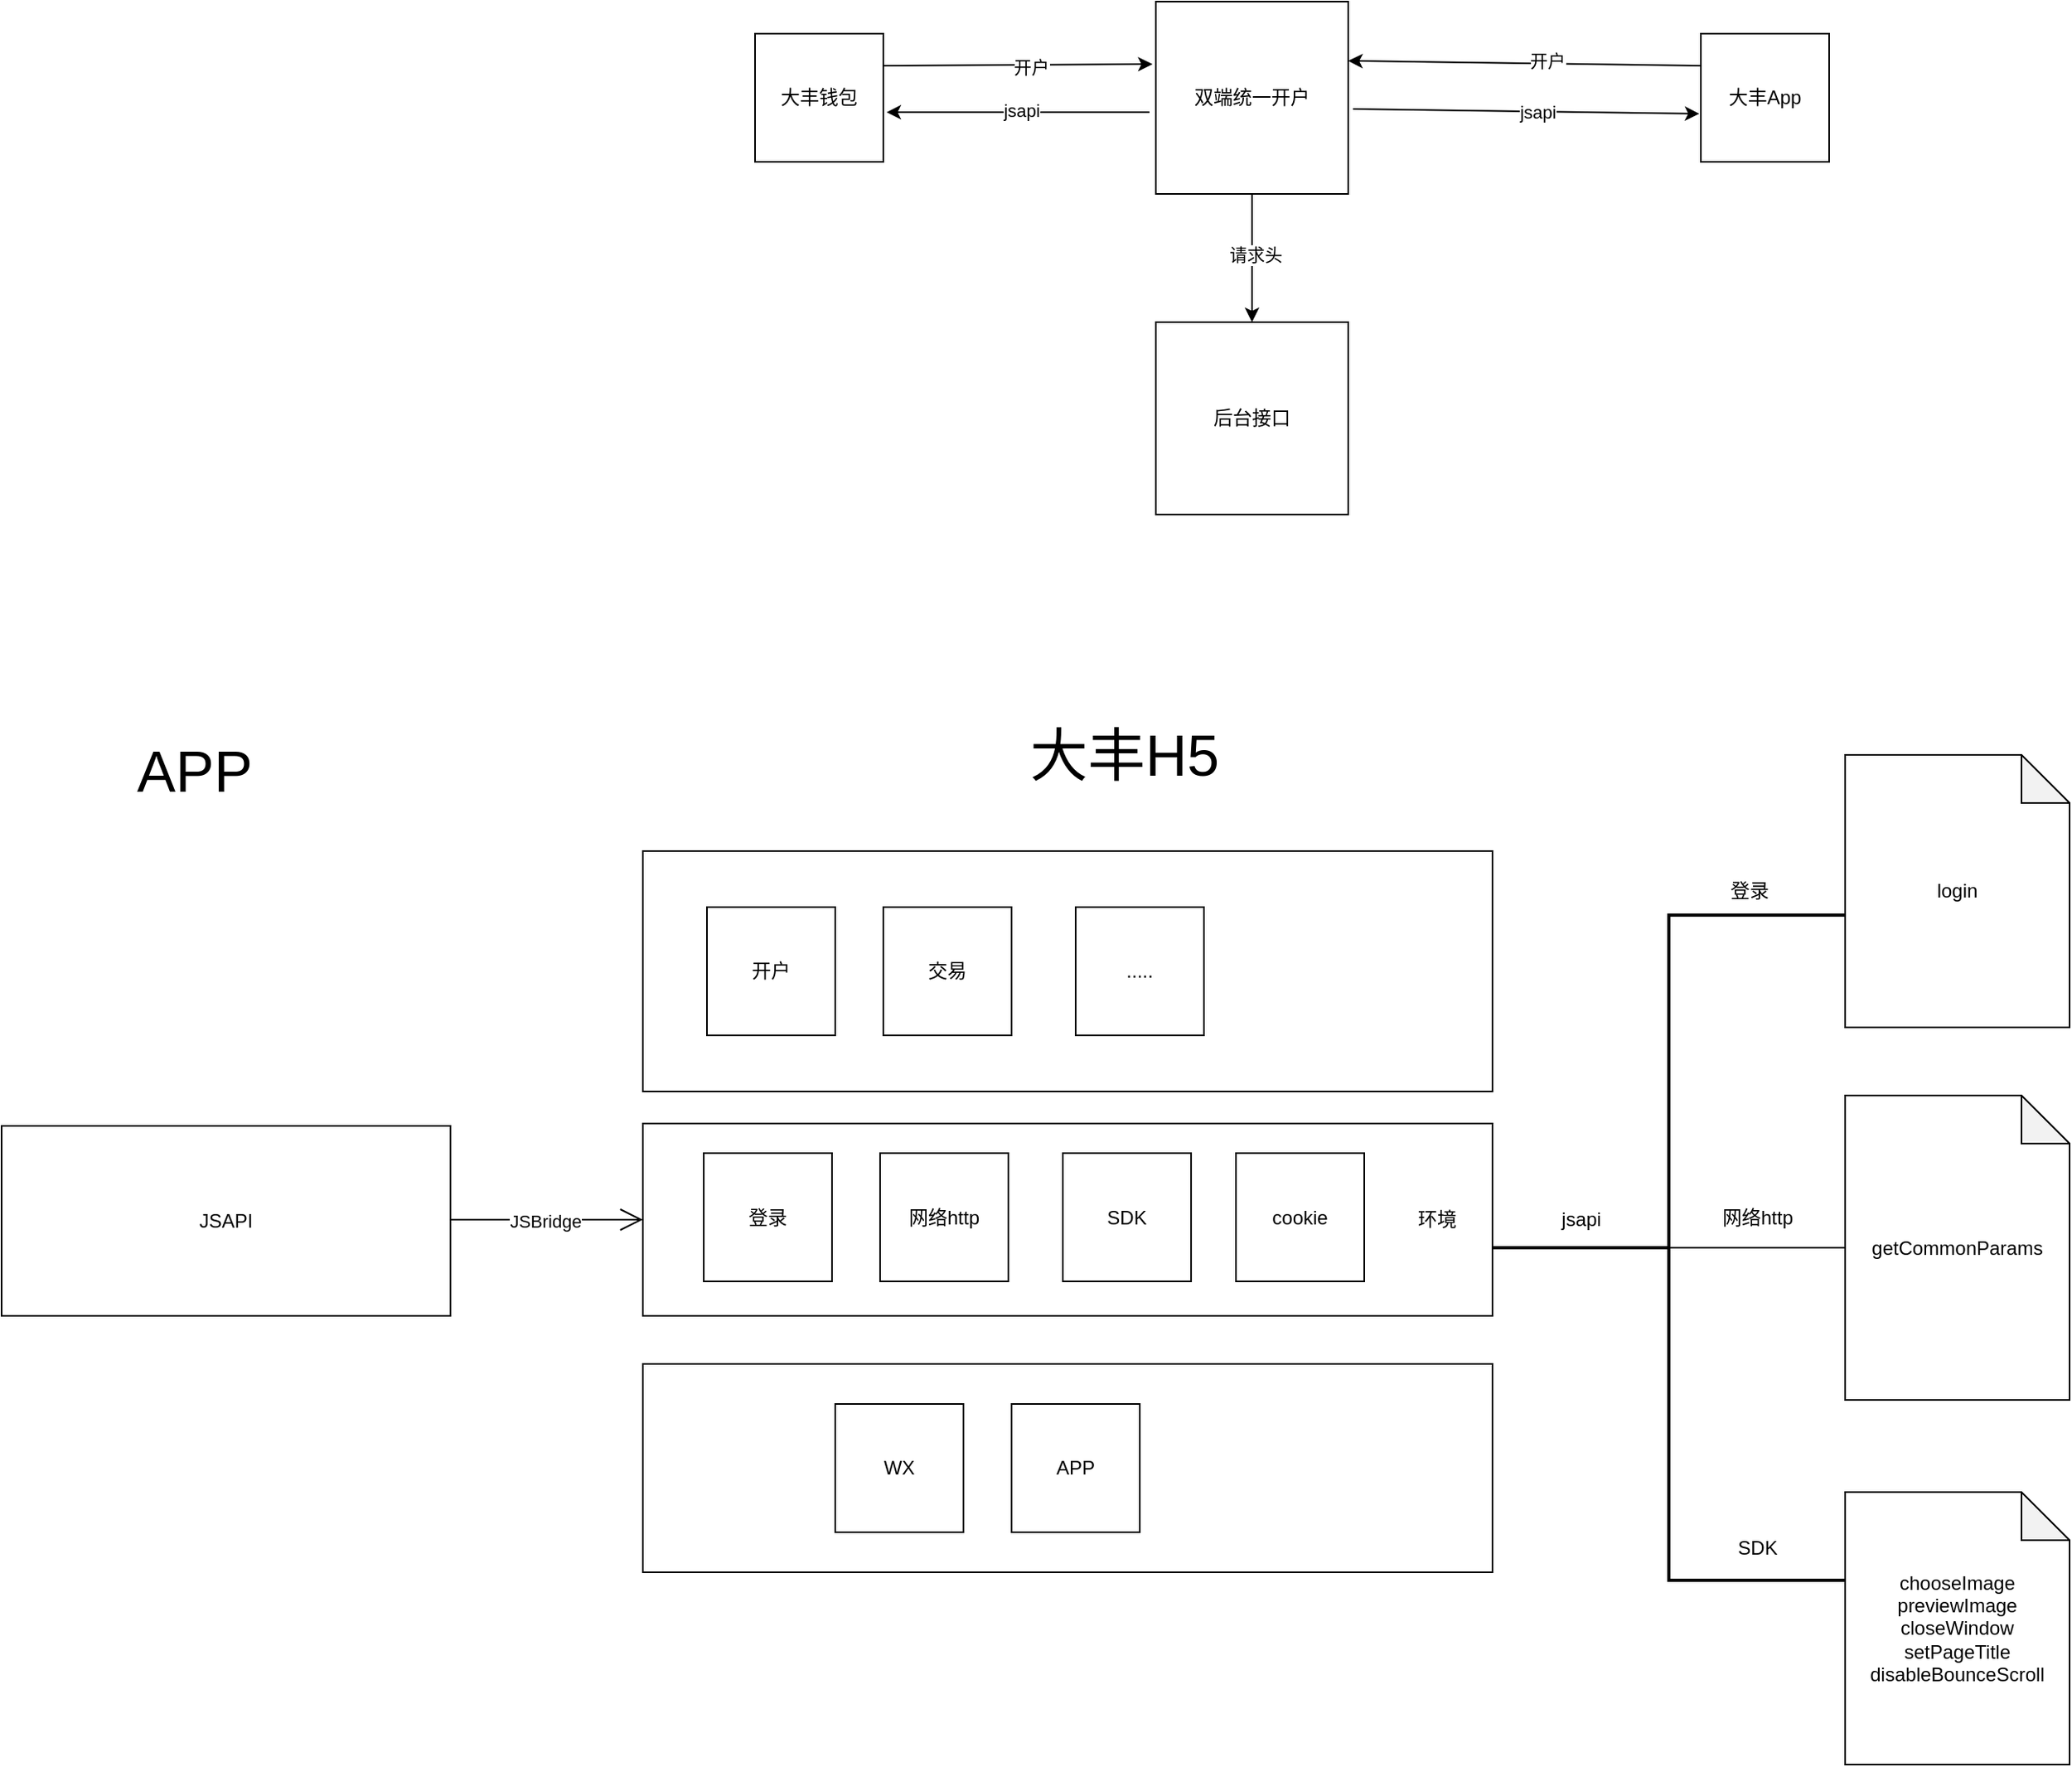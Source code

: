 <mxfile version="21.1.5" type="github" pages="3">
  <diagram name="第 1 页" id="AXh3GehicBw4GmVFm9w0">
    <mxGraphModel dx="3171" dy="1320" grid="1" gridSize="10" guides="1" tooltips="1" connect="1" arrows="1" fold="1" page="1" pageScale="1" pageWidth="827" pageHeight="1169" math="0" shadow="0">
      <root>
        <mxCell id="0" />
        <mxCell id="1" parent="0" />
        <mxCell id="1-wVPtT3jSuCfqSQY2wI-1" value="双端统一开户" style="whiteSpace=wrap;html=1;aspect=fixed;" parent="1" vertex="1">
          <mxGeometry x="310" y="50" width="120" height="120" as="geometry" />
        </mxCell>
        <mxCell id="1-wVPtT3jSuCfqSQY2wI-16" value="大丰钱包" style="whiteSpace=wrap;html=1;aspect=fixed;" parent="1" vertex="1">
          <mxGeometry x="60" y="70" width="80" height="80" as="geometry" />
        </mxCell>
        <mxCell id="1-wVPtT3jSuCfqSQY2wI-17" value="大丰App" style="whiteSpace=wrap;html=1;aspect=fixed;" parent="1" vertex="1">
          <mxGeometry x="650" y="70" width="80" height="80" as="geometry" />
        </mxCell>
        <mxCell id="1-wVPtT3jSuCfqSQY2wI-18" value="" style="endArrow=classic;html=1;rounded=0;entryX=-0.017;entryY=0.325;entryDx=0;entryDy=0;exitX=1;exitY=0.25;exitDx=0;exitDy=0;entryPerimeter=0;" parent="1" source="1-wVPtT3jSuCfqSQY2wI-16" target="1-wVPtT3jSuCfqSQY2wI-1" edge="1">
          <mxGeometry width="50" height="50" relative="1" as="geometry">
            <mxPoint x="160" y="110" as="sourcePoint" />
            <mxPoint x="210" y="60" as="targetPoint" />
          </mxGeometry>
        </mxCell>
        <mxCell id="1-wVPtT3jSuCfqSQY2wI-24" value="开户" style="edgeLabel;html=1;align=center;verticalAlign=middle;resizable=0;points=[];" parent="1-wVPtT3jSuCfqSQY2wI-18" vertex="1" connectable="0">
          <mxGeometry x="0.096" y="-1" relative="1" as="geometry">
            <mxPoint as="offset" />
          </mxGeometry>
        </mxCell>
        <mxCell id="1-wVPtT3jSuCfqSQY2wI-19" value="" style="endArrow=classic;html=1;rounded=0;entryX=1;entryY=0.308;entryDx=0;entryDy=0;entryPerimeter=0;exitX=0;exitY=0.25;exitDx=0;exitDy=0;" parent="1" source="1-wVPtT3jSuCfqSQY2wI-17" target="1-wVPtT3jSuCfqSQY2wI-1" edge="1">
          <mxGeometry width="50" height="50" relative="1" as="geometry">
            <mxPoint x="640" y="87" as="sourcePoint" />
            <mxPoint x="590" y="80" as="targetPoint" />
            <Array as="points" />
          </mxGeometry>
        </mxCell>
        <mxCell id="1-wVPtT3jSuCfqSQY2wI-25" value="开户" style="edgeLabel;html=1;align=center;verticalAlign=middle;resizable=0;points=[];" parent="1-wVPtT3jSuCfqSQY2wI-19" vertex="1" connectable="0">
          <mxGeometry x="-0.127" y="-2" relative="1" as="geometry">
            <mxPoint as="offset" />
          </mxGeometry>
        </mxCell>
        <mxCell id="1-wVPtT3jSuCfqSQY2wI-22" value="" style="endArrow=classic;html=1;rounded=0;entryX=1.025;entryY=0.613;entryDx=0;entryDy=0;entryPerimeter=0;exitX=-0.033;exitY=0.575;exitDx=0;exitDy=0;exitPerimeter=0;" parent="1" source="1-wVPtT3jSuCfqSQY2wI-1" target="1-wVPtT3jSuCfqSQY2wI-16" edge="1">
          <mxGeometry width="50" height="50" relative="1" as="geometry">
            <mxPoint x="200" y="170" as="sourcePoint" />
            <mxPoint x="250" y="120" as="targetPoint" />
          </mxGeometry>
        </mxCell>
        <mxCell id="1-wVPtT3jSuCfqSQY2wI-27" value="jsapi" style="edgeLabel;html=1;align=center;verticalAlign=middle;resizable=0;points=[];" parent="1-wVPtT3jSuCfqSQY2wI-22" vertex="1" connectable="0">
          <mxGeometry x="-0.024" y="-1" relative="1" as="geometry">
            <mxPoint as="offset" />
          </mxGeometry>
        </mxCell>
        <mxCell id="1-wVPtT3jSuCfqSQY2wI-23" value="" style="endArrow=classic;html=1;rounded=0;entryX=-0.012;entryY=0.625;entryDx=0;entryDy=0;exitX=1.025;exitY=0.558;exitDx=0;exitDy=0;exitPerimeter=0;entryPerimeter=0;" parent="1" source="1-wVPtT3jSuCfqSQY2wI-1" target="1-wVPtT3jSuCfqSQY2wI-17" edge="1">
          <mxGeometry width="50" height="50" relative="1" as="geometry">
            <mxPoint x="500" y="180" as="sourcePoint" />
            <mxPoint x="550" y="130" as="targetPoint" />
          </mxGeometry>
        </mxCell>
        <mxCell id="1-wVPtT3jSuCfqSQY2wI-26" value="jsapi" style="edgeLabel;html=1;align=center;verticalAlign=middle;resizable=0;points=[];" parent="1-wVPtT3jSuCfqSQY2wI-23" vertex="1" connectable="0">
          <mxGeometry x="0.065" relative="1" as="geometry">
            <mxPoint as="offset" />
          </mxGeometry>
        </mxCell>
        <mxCell id="1-wVPtT3jSuCfqSQY2wI-28" value="后台接口" style="whiteSpace=wrap;html=1;aspect=fixed;" parent="1" vertex="1">
          <mxGeometry x="310" y="250" width="120" height="120" as="geometry" />
        </mxCell>
        <mxCell id="1-wVPtT3jSuCfqSQY2wI-29" value="" style="endArrow=classic;html=1;rounded=0;entryX=0.5;entryY=0;entryDx=0;entryDy=0;exitX=0.5;exitY=1;exitDx=0;exitDy=0;" parent="1" source="1-wVPtT3jSuCfqSQY2wI-1" target="1-wVPtT3jSuCfqSQY2wI-28" edge="1">
          <mxGeometry width="50" height="50" relative="1" as="geometry">
            <mxPoint x="490" y="250" as="sourcePoint" />
            <mxPoint x="540" y="200" as="targetPoint" />
          </mxGeometry>
        </mxCell>
        <mxCell id="1-wVPtT3jSuCfqSQY2wI-30" value="请求头" style="edgeLabel;html=1;align=center;verticalAlign=middle;resizable=0;points=[];" parent="1-wVPtT3jSuCfqSQY2wI-29" vertex="1" connectable="0">
          <mxGeometry x="-0.05" y="2" relative="1" as="geometry">
            <mxPoint as="offset" />
          </mxGeometry>
        </mxCell>
        <mxCell id="1-wVPtT3jSuCfqSQY2wI-35" value="" style="rounded=0;whiteSpace=wrap;html=1;" parent="1" vertex="1">
          <mxGeometry x="-10" y="750" width="530" height="120" as="geometry" />
        </mxCell>
        <mxCell id="1-wVPtT3jSuCfqSQY2wI-36" value="" style="rounded=0;whiteSpace=wrap;html=1;" parent="1" vertex="1">
          <mxGeometry x="-10" y="580" width="530" height="150" as="geometry" />
        </mxCell>
        <mxCell id="1-wVPtT3jSuCfqSQY2wI-37" value="" style="rounded=0;whiteSpace=wrap;html=1;" parent="1" vertex="1">
          <mxGeometry x="-10" y="900" width="530" height="130" as="geometry" />
        </mxCell>
        <mxCell id="1-wVPtT3jSuCfqSQY2wI-38" value="WX" style="whiteSpace=wrap;html=1;aspect=fixed;" parent="1" vertex="1">
          <mxGeometry x="110" y="925" width="80" height="80" as="geometry" />
        </mxCell>
        <mxCell id="1-wVPtT3jSuCfqSQY2wI-39" value="APP" style="whiteSpace=wrap;html=1;aspect=fixed;" parent="1" vertex="1">
          <mxGeometry x="220" y="925" width="80" height="80" as="geometry" />
        </mxCell>
        <mxCell id="1-wVPtT3jSuCfqSQY2wI-40" value="登录" style="whiteSpace=wrap;html=1;aspect=fixed;" parent="1" vertex="1">
          <mxGeometry x="28" y="768.5" width="80" height="80" as="geometry" />
        </mxCell>
        <mxCell id="1-wVPtT3jSuCfqSQY2wI-41" value="网络http" style="whiteSpace=wrap;html=1;aspect=fixed;" parent="1" vertex="1">
          <mxGeometry x="138" y="768.5" width="80" height="80" as="geometry" />
        </mxCell>
        <mxCell id="1-wVPtT3jSuCfqSQY2wI-42" value="SDK" style="whiteSpace=wrap;html=1;aspect=fixed;" parent="1" vertex="1">
          <mxGeometry x="252" y="768.5" width="80" height="80" as="geometry" />
        </mxCell>
        <mxCell id="1-wVPtT3jSuCfqSQY2wI-43" value="开户" style="whiteSpace=wrap;html=1;aspect=fixed;" parent="1" vertex="1">
          <mxGeometry x="30" y="615" width="80" height="80" as="geometry" />
        </mxCell>
        <mxCell id="1-wVPtT3jSuCfqSQY2wI-44" value="交易" style="whiteSpace=wrap;html=1;aspect=fixed;" parent="1" vertex="1">
          <mxGeometry x="140" y="615" width="80" height="80" as="geometry" />
        </mxCell>
        <mxCell id="1-wVPtT3jSuCfqSQY2wI-45" value="环境" style="text;html=1;align=center;verticalAlign=middle;resizable=0;points=[];autosize=1;strokeColor=none;fillColor=none;rotation=0;" parent="1" vertex="1">
          <mxGeometry x="460" y="795" width="50" height="30" as="geometry" />
        </mxCell>
        <mxCell id="QVazyzPKcYnizNOQCLx8-1" value="....." style="whiteSpace=wrap;html=1;aspect=fixed;" vertex="1" parent="1">
          <mxGeometry x="260" y="615" width="80" height="80" as="geometry" />
        </mxCell>
        <mxCell id="cqXWIhA1JVNvZW8O6QzL-1" value="login" style="shape=note;whiteSpace=wrap;html=1;backgroundOutline=1;darkOpacity=0.05;" vertex="1" parent="1">
          <mxGeometry x="740" y="520" width="140" height="170" as="geometry" />
        </mxCell>
        <mxCell id="cqXWIhA1JVNvZW8O6QzL-2" value="" style="strokeWidth=2;html=1;shape=mxgraph.flowchart.annotation_2;align=left;labelPosition=right;pointerEvents=1;" vertex="1" parent="1">
          <mxGeometry x="520" y="620" width="220" height="415" as="geometry" />
        </mxCell>
        <mxCell id="cqXWIhA1JVNvZW8O6QzL-3" value="" style="line;strokeWidth=1;fillColor=none;align=left;verticalAlign=middle;spacingTop=-1;spacingLeft=3;spacingRight=3;rotatable=0;labelPosition=right;points=[];portConstraint=eastwest;strokeColor=inherit;" vertex="1" parent="1">
          <mxGeometry x="620" y="823.5" width="120" height="8" as="geometry" />
        </mxCell>
        <mxCell id="cqXWIhA1JVNvZW8O6QzL-4" value="getCommonParams" style="shape=note;whiteSpace=wrap;html=1;backgroundOutline=1;darkOpacity=0.05;" vertex="1" parent="1">
          <mxGeometry x="740" y="732.5" width="140" height="190" as="geometry" />
        </mxCell>
        <mxCell id="cqXWIhA1JVNvZW8O6QzL-5" value="chooseImage&lt;br&gt;previewImage&lt;br&gt;closeWindow&lt;br&gt;setPageTitle&lt;br&gt;disableBounceScroll" style="shape=note;whiteSpace=wrap;html=1;backgroundOutline=1;darkOpacity=0.05;" vertex="1" parent="1">
          <mxGeometry x="740" y="980" width="140" height="170" as="geometry" />
        </mxCell>
        <mxCell id="cqXWIhA1JVNvZW8O6QzL-6" value="jsapi" style="text;html=1;align=center;verticalAlign=middle;resizable=0;points=[];autosize=1;strokeColor=none;fillColor=none;" vertex="1" parent="1">
          <mxGeometry x="550" y="795" width="50" height="30" as="geometry" />
        </mxCell>
        <mxCell id="cqXWIhA1JVNvZW8O6QzL-7" value="登录" style="text;html=1;align=center;verticalAlign=middle;resizable=0;points=[];autosize=1;strokeColor=none;fillColor=none;" vertex="1" parent="1">
          <mxGeometry x="655" y="590" width="50" height="30" as="geometry" />
        </mxCell>
        <mxCell id="cqXWIhA1JVNvZW8O6QzL-8" value="网络http" style="text;html=1;align=center;verticalAlign=middle;resizable=0;points=[];autosize=1;strokeColor=none;fillColor=none;" vertex="1" parent="1">
          <mxGeometry x="650" y="793.5" width="70" height="30" as="geometry" />
        </mxCell>
        <mxCell id="cqXWIhA1JVNvZW8O6QzL-9" value="SDK" style="text;html=1;align=center;verticalAlign=middle;resizable=0;points=[];autosize=1;strokeColor=none;fillColor=none;" vertex="1" parent="1">
          <mxGeometry x="660" y="1000" width="50" height="30" as="geometry" />
        </mxCell>
        <mxCell id="cqXWIhA1JVNvZW8O6QzL-10" value="JSAPI" style="rounded=0;whiteSpace=wrap;html=1;" vertex="1" parent="1">
          <mxGeometry x="-410" y="751.5" width="280" height="118.5" as="geometry" />
        </mxCell>
        <mxCell id="cqXWIhA1JVNvZW8O6QzL-11" value="&lt;font style=&quot;font-size: 36px;&quot;&gt;大丰H5&lt;/font&gt;" style="text;html=1;align=center;verticalAlign=middle;resizable=0;points=[];autosize=1;strokeColor=none;fillColor=none;" vertex="1" parent="1">
          <mxGeometry x="220" y="490" width="140" height="60" as="geometry" />
        </mxCell>
        <mxCell id="cqXWIhA1JVNvZW8O6QzL-14" value="&lt;span style=&quot;font-size: 36px;&quot;&gt;APP&lt;/span&gt;" style="text;html=1;align=center;verticalAlign=middle;resizable=0;points=[];autosize=1;strokeColor=none;fillColor=none;" vertex="1" parent="1">
          <mxGeometry x="-340" y="500" width="100" height="60" as="geometry" />
        </mxCell>
        <mxCell id="cqXWIhA1JVNvZW8O6QzL-15" value="" style="endArrow=open;endFill=1;endSize=12;html=1;rounded=0;entryX=0;entryY=0.5;entryDx=0;entryDy=0;" edge="1" parent="1" target="1-wVPtT3jSuCfqSQY2wI-35">
          <mxGeometry width="160" relative="1" as="geometry">
            <mxPoint x="-130" y="810" as="sourcePoint" />
            <mxPoint x="30" y="810" as="targetPoint" />
          </mxGeometry>
        </mxCell>
        <mxCell id="cqXWIhA1JVNvZW8O6QzL-16" value="JSBridge" style="edgeLabel;html=1;align=center;verticalAlign=middle;resizable=0;points=[];" vertex="1" connectable="0" parent="cqXWIhA1JVNvZW8O6QzL-15">
          <mxGeometry x="-0.019" y="-1" relative="1" as="geometry">
            <mxPoint as="offset" />
          </mxGeometry>
        </mxCell>
        <mxCell id="Ahvi7Wz34x_z3iFeuOZg-1" value="cookie" style="whiteSpace=wrap;html=1;aspect=fixed;" vertex="1" parent="1">
          <mxGeometry x="360" y="768.5" width="80" height="80" as="geometry" />
        </mxCell>
      </root>
    </mxGraphModel>
  </diagram>
  <diagram id="Os8G5Y0naBU24yG99HUs" name="第 2 页">
    <mxGraphModel dx="2344" dy="2489" grid="1" gridSize="10" guides="1" tooltips="1" connect="1" arrows="1" fold="1" page="1" pageScale="1" pageWidth="827" pageHeight="1169" math="0" shadow="0">
      <root>
        <mxCell id="0" />
        <mxCell id="1" parent="0" />
        <mxCell id="JFcsV1Ie_CkORW1EW0Ks-28" value="" style="rounded=1;whiteSpace=wrap;html=1;" vertex="1" parent="1">
          <mxGeometry x="110" y="240" width="1550" height="400" as="geometry" />
        </mxCell>
        <mxCell id="JFcsV1Ie_CkORW1EW0Ks-23" value="h5-weixin" style="whiteSpace=wrap;html=1;aspect=fixed;" vertex="1" parent="1">
          <mxGeometry x="800" y="545" width="80" height="80" as="geometry" />
        </mxCell>
        <mxCell id="JFcsV1Ie_CkORW1EW0Ks-31" value="" style="rounded=1;whiteSpace=wrap;html=1;" vertex="1" parent="1">
          <mxGeometry x="580" y="-180" width="570" height="330" as="geometry" />
        </mxCell>
        <mxCell id="JFcsV1Ie_CkORW1EW0Ks-26" value="h5-df" style="whiteSpace=wrap;html=1;aspect=fixed;" vertex="1" parent="1">
          <mxGeometry x="910" y="545" width="80" height="80" as="geometry" />
        </mxCell>
        <mxCell id="JFcsV1Ie_CkORW1EW0Ks-29" value="业务层" style="text;html=1;align=center;verticalAlign=middle;resizable=0;points=[];autosize=1;strokeColor=none;fillColor=none;" vertex="1" parent="1">
          <mxGeometry x="120" y="310" width="60" height="30" as="geometry" />
        </mxCell>
        <mxCell id="JFcsV1Ie_CkORW1EW0Ks-32" value="h5-weixin" style="whiteSpace=wrap;html=1;aspect=fixed;" vertex="1" parent="1">
          <mxGeometry x="780" y="-160" width="80" height="80" as="geometry" />
        </mxCell>
        <mxCell id="JFcsV1Ie_CkORW1EW0Ks-35" value="h5-df" style="whiteSpace=wrap;html=1;aspect=fixed;" vertex="1" parent="1">
          <mxGeometry x="890" y="-160" width="80" height="80" as="geometry" />
        </mxCell>
        <mxCell id="JFcsV1Ie_CkORW1EW0Ks-36" value="数据层" style="text;html=1;align=center;verticalAlign=middle;resizable=0;points=[];autosize=1;strokeColor=none;fillColor=none;" vertex="1" parent="1">
          <mxGeometry x="591" y="-130" width="60" height="30" as="geometry" />
        </mxCell>
        <mxCell id="JFcsV1Ie_CkORW1EW0Ks-18" value="&lt;p style=&quot;margin:0px;margin-top:4px;text-align:center;&quot;&gt;&lt;i&gt;&amp;lt;&amp;lt;Interface&amp;gt;&amp;gt;&lt;/i&gt;&lt;br&gt;&lt;b&gt;Interface&lt;/b&gt;&lt;/p&gt;&lt;hr size=&quot;1&quot;&gt;&lt;p style=&quot;margin:0px;margin-left:4px;&quot;&gt;+&amp;nbsp;jsApiList: Array&lt;/p&gt;&lt;p style=&quot;margin:0px;margin-left:4px;&quot;&gt;+&amp;nbsp;sdk:&amp;nbsp;any&lt;/p&gt;&lt;hr size=&quot;1&quot;&gt;&lt;p style=&quot;margin:0px;margin-left:4px;&quot;&gt;+&amp;nbsp;initSdk()&lt;/p&gt;" style="verticalAlign=top;align=left;overflow=fill;fontSize=12;fontFamily=Helvetica;html=1;whiteSpace=wrap;" vertex="1" parent="1">
          <mxGeometry x="780" y="-20" width="190" height="140" as="geometry" />
        </mxCell>
        <mxCell id="JFcsV1Ie_CkORW1EW0Ks-41" value="宿主类" style="swimlane;fontStyle=1;align=center;verticalAlign=top;childLayout=stackLayout;horizontal=1;startSize=26;horizontalStack=0;resizeParent=1;resizeParentMax=0;resizeLast=0;collapsible=1;marginBottom=0;whiteSpace=wrap;html=1;" vertex="1" parent="1">
          <mxGeometry x="815" y="270" width="160" height="190" as="geometry">
            <mxRectangle x="316" y="240" width="70" height="30" as="alternateBounds" />
          </mxGeometry>
        </mxCell>
        <mxCell id="JFcsV1Ie_CkORW1EW0Ks-42" value="+&amp;nbsp;sdk:&amp;nbsp;any" style="text;strokeColor=none;fillColor=none;align=left;verticalAlign=top;spacingLeft=4;spacingRight=4;overflow=hidden;rotatable=0;points=[[0,0.5],[1,0.5]];portConstraint=eastwest;whiteSpace=wrap;html=1;" vertex="1" parent="JFcsV1Ie_CkORW1EW0Ks-41">
          <mxGeometry y="26" width="160" height="26" as="geometry" />
        </mxCell>
        <mxCell id="JFcsV1Ie_CkORW1EW0Ks-48" value="+&amp;nbsp;login:&amp;nbsp;any" style="text;strokeColor=none;fillColor=none;align=left;verticalAlign=top;spacingLeft=4;spacingRight=4;overflow=hidden;rotatable=0;points=[[0,0.5],[1,0.5]];portConstraint=eastwest;whiteSpace=wrap;html=1;" vertex="1" parent="JFcsV1Ie_CkORW1EW0Ks-41">
          <mxGeometry y="52" width="160" height="26" as="geometry" />
        </mxCell>
        <mxCell id="JFcsV1Ie_CkORW1EW0Ks-49" value="+&amp;nbsp;showTabBar:&amp;nbsp;any" style="text;strokeColor=none;fillColor=none;align=left;verticalAlign=top;spacingLeft=4;spacingRight=4;overflow=hidden;rotatable=0;points=[[0,0.5],[1,0.5]];portConstraint=eastwest;whiteSpace=wrap;html=1;" vertex="1" parent="JFcsV1Ie_CkORW1EW0Ks-41">
          <mxGeometry y="78" width="160" height="26" as="geometry" />
        </mxCell>
        <mxCell id="JFcsV1Ie_CkORW1EW0Ks-50" value="+&amp;nbsp;onLaunch: () =&amp;gt; void" style="text;strokeColor=none;fillColor=none;align=left;verticalAlign=top;spacingLeft=4;spacingRight=4;overflow=hidden;rotatable=0;points=[[0,0.5],[1,0.5]];portConstraint=eastwest;whiteSpace=wrap;html=1;" vertex="1" parent="JFcsV1Ie_CkORW1EW0Ks-41">
          <mxGeometry y="104" width="160" height="26" as="geometry" />
        </mxCell>
        <mxCell id="JFcsV1Ie_CkORW1EW0Ks-51" value="+&amp;nbsp;onBind: () =&amp;gt; void" style="text;strokeColor=none;fillColor=none;align=left;verticalAlign=top;spacingLeft=4;spacingRight=4;overflow=hidden;rotatable=0;points=[[0,0.5],[1,0.5]];portConstraint=eastwest;whiteSpace=wrap;html=1;" vertex="1" parent="JFcsV1Ie_CkORW1EW0Ks-41">
          <mxGeometry y="130" width="160" height="26" as="geometry" />
        </mxCell>
        <mxCell id="JFcsV1Ie_CkORW1EW0Ks-52" value="+&amp;nbsp;onUnBind: () =&amp;gt; void" style="text;strokeColor=none;fillColor=none;align=left;verticalAlign=top;spacingLeft=4;spacingRight=4;overflow=hidden;rotatable=0;points=[[0,0.5],[1,0.5]];portConstraint=eastwest;whiteSpace=wrap;html=1;" vertex="1" parent="JFcsV1Ie_CkORW1EW0Ks-41">
          <mxGeometry y="156" width="160" height="26" as="geometry" />
        </mxCell>
        <mxCell id="JFcsV1Ie_CkORW1EW0Ks-43" value="" style="line;strokeWidth=1;fillColor=none;align=left;verticalAlign=middle;spacingTop=-1;spacingLeft=3;spacingRight=3;rotatable=0;labelPosition=right;points=[];portConstraint=eastwest;strokeColor=inherit;" vertex="1" parent="JFcsV1Ie_CkORW1EW0Ks-41">
          <mxGeometry y="182" width="160" height="8" as="geometry" />
        </mxCell>
        <mxCell id="JFcsV1Ie_CkORW1EW0Ks-46" value="" style="endArrow=block;endFill=1;html=1;edgeStyle=orthogonalEdgeStyle;align=left;verticalAlign=top;rounded=0;entryX=0.5;entryY=1;entryDx=0;entryDy=0;exitX=0.494;exitY=-0.002;exitDx=0;exitDy=0;exitPerimeter=0;" edge="1" parent="1" source="JFcsV1Ie_CkORW1EW0Ks-28" target="JFcsV1Ie_CkORW1EW0Ks-18">
          <mxGeometry x="-1" relative="1" as="geometry">
            <mxPoint x="875" y="230" as="sourcePoint" />
            <mxPoint x="290" y="270" as="targetPoint" />
          </mxGeometry>
        </mxCell>
        <mxCell id="JFcsV1Ie_CkORW1EW0Ks-47" value="1" style="edgeLabel;resizable=0;html=1;align=left;verticalAlign=bottom;" connectable="0" vertex="1" parent="JFcsV1Ie_CkORW1EW0Ks-46">
          <mxGeometry x="-1" relative="1" as="geometry" />
        </mxCell>
        <mxCell id="JFcsV1Ie_CkORW1EW0Ks-117" value="1" style="edgeLabel;html=1;align=center;verticalAlign=middle;resizable=0;points=[];" vertex="1" connectable="0" parent="JFcsV1Ie_CkORW1EW0Ks-46">
          <mxGeometry x="0.663" y="-3" relative="1" as="geometry">
            <mxPoint as="offset" />
          </mxGeometry>
        </mxCell>
        <mxCell id="JFcsV1Ie_CkORW1EW0Ks-57" value="Extends" style="endArrow=block;endSize=16;endFill=0;html=1;rounded=0;exitX=0.5;exitY=0;exitDx=0;exitDy=0;entryX=0.819;entryY=1;entryDx=0;entryDy=0;entryPerimeter=0;" edge="1" parent="1" source="JFcsV1Ie_CkORW1EW0Ks-26" target="JFcsV1Ie_CkORW1EW0Ks-43">
          <mxGeometry width="160" relative="1" as="geometry">
            <mxPoint x="915" y="480" as="sourcePoint" />
            <mxPoint x="1089" y="530" as="targetPoint" />
          </mxGeometry>
        </mxCell>
        <mxCell id="JFcsV1Ie_CkORW1EW0Ks-58" value="Extends" style="endArrow=block;endSize=16;endFill=0;html=1;rounded=0;exitX=0.5;exitY=0;exitDx=0;exitDy=0;" edge="1" parent="1" source="JFcsV1Ie_CkORW1EW0Ks-23">
          <mxGeometry width="160" relative="1" as="geometry">
            <mxPoint x="925" y="490" as="sourcePoint" />
            <mxPoint x="839" y="460" as="targetPoint" />
          </mxGeometry>
        </mxCell>
        <mxCell id="JFcsV1Ie_CkORW1EW0Ks-62" value="" style="endArrow=block;dashed=1;endFill=0;endSize=12;html=1;rounded=0;entryX=0.25;entryY=0;entryDx=0;entryDy=0;exitX=0.5;exitY=1;exitDx=0;exitDy=0;" edge="1" parent="1" source="JFcsV1Ie_CkORW1EW0Ks-32" target="JFcsV1Ie_CkORW1EW0Ks-18">
          <mxGeometry width="160" relative="1" as="geometry">
            <mxPoint x="832" y="-65" as="sourcePoint" />
            <mxPoint x="885" y="-10" as="targetPoint" />
          </mxGeometry>
        </mxCell>
        <mxCell id="JFcsV1Ie_CkORW1EW0Ks-64" value="" style="endArrow=block;dashed=1;endFill=0;endSize=12;html=1;rounded=0;exitX=0.5;exitY=1;exitDx=0;exitDy=0;entryX=0.75;entryY=0;entryDx=0;entryDy=0;" edge="1" parent="1" source="JFcsV1Ie_CkORW1EW0Ks-35" target="JFcsV1Ie_CkORW1EW0Ks-18">
          <mxGeometry width="160" relative="1" as="geometry">
            <mxPoint x="842" y="-55" as="sourcePoint" />
            <mxPoint x="848" as="targetPoint" />
          </mxGeometry>
        </mxCell>
        <mxCell id="JFcsV1Ie_CkORW1EW0Ks-100" value="h5-weixin" style="whiteSpace=wrap;html=1;aspect=fixed;" vertex="1" parent="1">
          <mxGeometry x="300" y="545" width="80" height="80" as="geometry" />
        </mxCell>
        <mxCell id="JFcsV1Ie_CkORW1EW0Ks-103" value="h5-df" style="whiteSpace=wrap;html=1;aspect=fixed;" vertex="1" parent="1">
          <mxGeometry x="414" y="545" width="80" height="80" as="geometry" />
        </mxCell>
        <mxCell id="JFcsV1Ie_CkORW1EW0Ks-104" value="SDK" style="swimlane;fontStyle=1;align=center;verticalAlign=top;childLayout=stackLayout;horizontal=1;startSize=26;horizontalStack=0;resizeParent=1;resizeParentMax=0;resizeLast=0;collapsible=1;marginBottom=0;whiteSpace=wrap;html=1;" vertex="1" parent="1">
          <mxGeometry x="317" y="290" width="160" height="164" as="geometry">
            <mxRectangle x="316" y="240" width="70" height="30" as="alternateBounds" />
          </mxGeometry>
        </mxCell>
        <mxCell id="JFcsV1Ie_CkORW1EW0Ks-105" value="+ &amp;nbsp;sdk:&amp;nbsp;any" style="text;strokeColor=none;fillColor=none;align=left;verticalAlign=top;spacingLeft=4;spacingRight=4;overflow=hidden;rotatable=0;points=[[0,0.5],[1,0.5]];portConstraint=eastwest;whiteSpace=wrap;html=1;" vertex="1" parent="JFcsV1Ie_CkORW1EW0Ks-104">
          <mxGeometry y="26" width="160" height="26" as="geometry" />
        </mxCell>
        <mxCell id="JFcsV1Ie_CkORW1EW0Ks-118" value="+&amp;nbsp;chooseImage:&amp;nbsp;any" style="text;strokeColor=none;fillColor=none;align=left;verticalAlign=top;spacingLeft=4;spacingRight=4;overflow=hidden;rotatable=0;points=[[0,0.5],[1,0.5]];portConstraint=eastwest;whiteSpace=wrap;html=1;" vertex="1" parent="JFcsV1Ie_CkORW1EW0Ks-104">
          <mxGeometry y="52" width="160" height="26" as="geometry" />
        </mxCell>
        <mxCell id="JFcsV1Ie_CkORW1EW0Ks-106" value="+&amp;nbsp;previewImage:&amp;nbsp;any" style="text;strokeColor=none;fillColor=none;align=left;verticalAlign=top;spacingLeft=4;spacingRight=4;overflow=hidden;rotatable=0;points=[[0,0.5],[1,0.5]];portConstraint=eastwest;whiteSpace=wrap;html=1;" vertex="1" parent="JFcsV1Ie_CkORW1EW0Ks-104">
          <mxGeometry y="78" width="160" height="26" as="geometry" />
        </mxCell>
        <mxCell id="JFcsV1Ie_CkORW1EW0Ks-107" value="+&amp;nbsp;closeWindow:&amp;nbsp;any" style="text;strokeColor=none;fillColor=none;align=left;verticalAlign=top;spacingLeft=4;spacingRight=4;overflow=hidden;rotatable=0;points=[[0,0.5],[1,0.5]];portConstraint=eastwest;whiteSpace=wrap;html=1;" vertex="1" parent="JFcsV1Ie_CkORW1EW0Ks-104">
          <mxGeometry y="104" width="160" height="26" as="geometry" />
        </mxCell>
        <mxCell id="JFcsV1Ie_CkORW1EW0Ks-108" value="+&amp;nbsp;openHorizonWebView:&amp;nbsp;any" style="text;strokeColor=none;fillColor=none;align=left;verticalAlign=top;spacingLeft=4;spacingRight=4;overflow=hidden;rotatable=0;points=[[0,0.5],[1,0.5]];portConstraint=eastwest;whiteSpace=wrap;html=1;" vertex="1" parent="JFcsV1Ie_CkORW1EW0Ks-104">
          <mxGeometry y="130" width="160" height="26" as="geometry" />
        </mxCell>
        <mxCell id="JFcsV1Ie_CkORW1EW0Ks-111" value="" style="line;strokeWidth=1;fillColor=none;align=left;verticalAlign=middle;spacingTop=-1;spacingLeft=3;spacingRight=3;rotatable=0;labelPosition=right;points=[];portConstraint=eastwest;strokeColor=inherit;" vertex="1" parent="JFcsV1Ie_CkORW1EW0Ks-104">
          <mxGeometry y="156" width="160" height="8" as="geometry" />
        </mxCell>
        <mxCell id="JFcsV1Ie_CkORW1EW0Ks-114" value="Extends" style="endArrow=block;endSize=16;endFill=0;html=1;rounded=0;exitX=0.5;exitY=0;exitDx=0;exitDy=0;entryX=0.819;entryY=1;entryDx=0;entryDy=0;entryPerimeter=0;" edge="1" parent="1" source="JFcsV1Ie_CkORW1EW0Ks-103" target="JFcsV1Ie_CkORW1EW0Ks-111">
          <mxGeometry width="160" relative="1" as="geometry">
            <mxPoint x="415" y="480" as="sourcePoint" />
            <mxPoint x="589" y="530" as="targetPoint" />
          </mxGeometry>
        </mxCell>
        <mxCell id="JFcsV1Ie_CkORW1EW0Ks-115" value="Extends" style="endArrow=block;endSize=16;endFill=0;html=1;rounded=0;exitX=0.5;exitY=0;exitDx=0;exitDy=0;" edge="1" parent="1" source="JFcsV1Ie_CkORW1EW0Ks-100">
          <mxGeometry width="160" relative="1" as="geometry">
            <mxPoint x="425" y="490" as="sourcePoint" />
            <mxPoint x="339" y="460" as="targetPoint" />
          </mxGeometry>
        </mxCell>
        <mxCell id="JFcsV1Ie_CkORW1EW0Ks-119" value="h5-weixin" style="whiteSpace=wrap;html=1;aspect=fixed;" vertex="1" parent="1">
          <mxGeometry x="1310" y="535" width="80" height="80" as="geometry" />
        </mxCell>
        <mxCell id="JFcsV1Ie_CkORW1EW0Ks-122" value="h5-df" style="whiteSpace=wrap;html=1;aspect=fixed;" vertex="1" parent="1">
          <mxGeometry x="1460" y="535" width="80" height="80" as="geometry" />
        </mxCell>
        <mxCell id="JFcsV1Ie_CkORW1EW0Ks-123" value="登录" style="swimlane;fontStyle=1;align=center;verticalAlign=top;childLayout=stackLayout;horizontal=1;startSize=26;horizontalStack=0;resizeParent=1;resizeParentMax=0;resizeLast=0;collapsible=1;marginBottom=0;whiteSpace=wrap;html=1;" vertex="1" parent="1">
          <mxGeometry x="1340" y="310" width="160" height="138" as="geometry">
            <mxRectangle x="316" y="240" width="70" height="30" as="alternateBounds" />
          </mxGeometry>
        </mxCell>
        <mxCell id="JFcsV1Ie_CkORW1EW0Ks-124" value="+&amp;nbsp;isLogin: bool" style="text;strokeColor=none;fillColor=none;align=left;verticalAlign=top;spacingLeft=4;spacingRight=4;overflow=hidden;rotatable=0;points=[[0,0.5],[1,0.5]];portConstraint=eastwest;whiteSpace=wrap;html=1;" vertex="1" parent="JFcsV1Ie_CkORW1EW0Ks-123">
          <mxGeometry y="26" width="160" height="26" as="geometry" />
        </mxCell>
        <mxCell id="JFcsV1Ie_CkORW1EW0Ks-125" value="+&amp;nbsp;getCode:&amp;nbsp;any" style="text;strokeColor=none;fillColor=none;align=left;verticalAlign=top;spacingLeft=4;spacingRight=4;overflow=hidden;rotatable=0;points=[[0,0.5],[1,0.5]];portConstraint=eastwest;whiteSpace=wrap;html=1;" vertex="1" parent="JFcsV1Ie_CkORW1EW0Ks-123">
          <mxGeometry y="52" width="160" height="26" as="geometry" />
        </mxCell>
        <mxCell id="JFcsV1Ie_CkORW1EW0Ks-126" value="+&amp;nbsp;login:&amp;nbsp;any" style="text;strokeColor=none;fillColor=none;align=left;verticalAlign=top;spacingLeft=4;spacingRight=4;overflow=hidden;rotatable=0;points=[[0,0.5],[1,0.5]];portConstraint=eastwest;whiteSpace=wrap;html=1;" vertex="1" parent="JFcsV1Ie_CkORW1EW0Ks-123">
          <mxGeometry y="78" width="160" height="26" as="geometry" />
        </mxCell>
        <mxCell id="JFcsV1Ie_CkORW1EW0Ks-127" value="+&amp;nbsp;afterLogin: () =&amp;gt; void" style="text;strokeColor=none;fillColor=none;align=left;verticalAlign=top;spacingLeft=4;spacingRight=4;overflow=hidden;rotatable=0;points=[[0,0.5],[1,0.5]];portConstraint=eastwest;whiteSpace=wrap;html=1;" vertex="1" parent="JFcsV1Ie_CkORW1EW0Ks-123">
          <mxGeometry y="104" width="160" height="26" as="geometry" />
        </mxCell>
        <mxCell id="JFcsV1Ie_CkORW1EW0Ks-130" value="" style="line;strokeWidth=1;fillColor=none;align=left;verticalAlign=middle;spacingTop=-1;spacingLeft=3;spacingRight=3;rotatable=0;labelPosition=right;points=[];portConstraint=eastwest;strokeColor=inherit;" vertex="1" parent="JFcsV1Ie_CkORW1EW0Ks-123">
          <mxGeometry y="130" width="160" height="8" as="geometry" />
        </mxCell>
        <mxCell id="JFcsV1Ie_CkORW1EW0Ks-133" value="Extends" style="endArrow=block;endSize=16;endFill=0;html=1;rounded=0;exitX=0.5;exitY=0;exitDx=0;exitDy=0;" edge="1" parent="1" source="JFcsV1Ie_CkORW1EW0Ks-122">
          <mxGeometry width="160" relative="1" as="geometry">
            <mxPoint x="1425" y="480" as="sourcePoint" />
            <mxPoint x="1500" y="450" as="targetPoint" />
          </mxGeometry>
        </mxCell>
        <mxCell id="JFcsV1Ie_CkORW1EW0Ks-134" value="Extends" style="endArrow=block;endSize=16;endFill=0;html=1;rounded=0;exitX=0.5;exitY=0;exitDx=0;exitDy=0;" edge="1" parent="1" source="JFcsV1Ie_CkORW1EW0Ks-119">
          <mxGeometry width="160" relative="1" as="geometry">
            <mxPoint x="1435" y="490" as="sourcePoint" />
            <mxPoint x="1349" y="460" as="targetPoint" />
          </mxGeometry>
        </mxCell>
        <mxCell id="JCpo4il6JC8woXUN9aue-1" value="" style="endArrow=open;endFill=1;endSize=12;html=1;rounded=0;entryX=-0.025;entryY=0.769;entryDx=0;entryDy=0;entryPerimeter=0;" edge="1" parent="1" target="JFcsV1Ie_CkORW1EW0Ks-125">
          <mxGeometry width="160" relative="1" as="geometry">
            <mxPoint x="980" y="380" as="sourcePoint" />
            <mxPoint x="1330" y="370" as="targetPoint" />
          </mxGeometry>
        </mxCell>
        <mxCell id="JCpo4il6JC8woXUN9aue-2" value="" style="endArrow=open;endFill=1;endSize=12;html=1;rounded=0;entryX=1;entryY=0.5;entryDx=0;entryDy=0;" edge="1" parent="1" target="JFcsV1Ie_CkORW1EW0Ks-106">
          <mxGeometry width="160" relative="1" as="geometry">
            <mxPoint x="810" y="380" as="sourcePoint" />
            <mxPoint x="1340" y="380" as="targetPoint" />
          </mxGeometry>
        </mxCell>
      </root>
    </mxGraphModel>
  </diagram>
  <diagram id="PaUstmof9E0MY2lUFWom" name="第 3 页">
    <mxGraphModel dx="2344" dy="1320" grid="1" gridSize="10" guides="1" tooltips="1" connect="1" arrows="1" fold="1" page="1" pageScale="1" pageWidth="827" pageHeight="1169" math="0" shadow="0">
      <root>
        <mxCell id="0" />
        <mxCell id="1" parent="0" />
        <mxCell id="9BLjpIVopT5HUVezvgKf-2" value="判断能否拿到cookie？" style="rhombus;whiteSpace=wrap;html=1;" vertex="1" parent="1">
          <mxGeometry x="150" y="310" width="90" height="90" as="geometry" />
        </mxCell>
        <mxCell id="9BLjpIVopT5HUVezvgKf-3" value="initSDK" style="whiteSpace=wrap;html=1;aspect=fixed;" vertex="1" parent="1">
          <mxGeometry x="185" y="920" width="80" height="80" as="geometry" />
        </mxCell>
        <mxCell id="9BLjpIVopT5HUVezvgKf-5" value="调用后台接口注入cooke（ams_gzh_login.fcgi）" style="whiteSpace=wrap;html=1;aspect=fixed;" vertex="1" parent="1">
          <mxGeometry x="365" y="290" width="120" height="120" as="geometry" />
        </mxCell>
        <mxCell id="9BLjpIVopT5HUVezvgKf-6" value="" style="endArrow=classic;html=1;rounded=0;exitX=1;exitY=0.5;exitDx=0;exitDy=0;" edge="1" parent="1" source="9BLjpIVopT5HUVezvgKf-2">
          <mxGeometry width="50" height="50" relative="1" as="geometry">
            <mxPoint x="325" y="470" as="sourcePoint" />
            <mxPoint x="365" y="357" as="targetPoint" />
          </mxGeometry>
        </mxCell>
        <mxCell id="9BLjpIVopT5HUVezvgKf-7" value="" style="endArrow=classic;html=1;rounded=0;exitX=0.5;exitY=1;exitDx=0;exitDy=0;entryX=0.25;entryY=0;entryDx=0;entryDy=0;" edge="1" parent="1" source="9BLjpIVopT5HUVezvgKf-2" target="9BLjpIVopT5HUVezvgKf-3">
          <mxGeometry width="50" height="50" relative="1" as="geometry">
            <mxPoint x="-35" y="470" as="sourcePoint" />
            <mxPoint x="15" y="420" as="targetPoint" />
          </mxGeometry>
        </mxCell>
        <mxCell id="9BLjpIVopT5HUVezvgKf-9" value="" style="endArrow=classic;html=1;rounded=0;entryX=0.75;entryY=0;entryDx=0;entryDy=0;exitX=0;exitY=0.5;exitDx=0;exitDy=0;" edge="1" parent="1" source="ghyS7PfOJJ2JEq2zVsc--12" target="9BLjpIVopT5HUVezvgKf-3">
          <mxGeometry width="50" height="50" relative="1" as="geometry">
            <mxPoint x="285" y="510" as="sourcePoint" />
            <mxPoint x="235" y="470" as="targetPoint" />
            <Array as="points">
              <mxPoint x="245" y="805" />
            </Array>
          </mxGeometry>
        </mxCell>
        <mxCell id="9BLjpIVopT5HUVezvgKf-14" value="启动公众号" style="whiteSpace=wrap;html=1;aspect=fixed;" vertex="1" parent="1">
          <mxGeometry x="160" y="160" width="80" height="80" as="geometry" />
        </mxCell>
        <mxCell id="9BLjpIVopT5HUVezvgKf-16" value="" style="endArrow=classic;html=1;rounded=0;exitX=0.5;exitY=1;exitDx=0;exitDy=0;entryX=0.5;entryY=0;entryDx=0;entryDy=0;" edge="1" parent="1">
          <mxGeometry width="50" height="50" relative="1" as="geometry">
            <mxPoint x="194.5" y="240" as="sourcePoint" />
            <mxPoint x="194.5" y="310" as="targetPoint" />
          </mxGeometry>
        </mxCell>
        <mxCell id="9BLjpIVopT5HUVezvgKf-24" value="判断能否拿到cookie？" style="rhombus;whiteSpace=wrap;html=1;" vertex="1" parent="1">
          <mxGeometry x="1050" y="600" width="90" height="90" as="geometry" />
        </mxCell>
        <mxCell id="9BLjpIVopT5HUVezvgKf-25" value="&lt;p style=&quot;margin: 0px; font-stretch: normal; font-size: 13px; line-height: normal; font-family: &amp;quot;Helvetica Neue&amp;quot;;&quot;&gt;afterLogin&lt;/p&gt;" style="whiteSpace=wrap;html=1;aspect=fixed;" vertex="1" parent="1">
          <mxGeometry x="1075" y="770" width="80" height="80" as="geometry" />
        </mxCell>
        <mxCell id="9BLjpIVopT5HUVezvgKf-26" value="静默登录，调用ams_gzh_login.fcgi接口获取登录态" style="whiteSpace=wrap;html=1;aspect=fixed;" vertex="1" parent="1">
          <mxGeometry x="1285" y="600" width="120" height="120" as="geometry" />
        </mxCell>
        <mxCell id="9BLjpIVopT5HUVezvgKf-27" value="" style="endArrow=classic;html=1;rounded=0;exitX=1;exitY=0.5;exitDx=0;exitDy=0;entryX=-0.033;entryY=0.383;entryDx=0;entryDy=0;entryPerimeter=0;" edge="1" parent="1" source="9BLjpIVopT5HUVezvgKf-24" target="9BLjpIVopT5HUVezvgKf-26">
          <mxGeometry width="50" height="50" relative="1" as="geometry">
            <mxPoint x="1225" y="760" as="sourcePoint" />
            <mxPoint x="1275" y="710" as="targetPoint" />
          </mxGeometry>
        </mxCell>
        <mxCell id="ghyS7PfOJJ2JEq2zVsc--1" value="不能" style="edgeLabel;html=1;align=center;verticalAlign=middle;resizable=0;points=[];" vertex="1" connectable="0" parent="9BLjpIVopT5HUVezvgKf-27">
          <mxGeometry x="0.163" y="3" relative="1" as="geometry">
            <mxPoint as="offset" />
          </mxGeometry>
        </mxCell>
        <mxCell id="9BLjpIVopT5HUVezvgKf-28" value="" style="endArrow=classic;html=1;rounded=0;exitX=0.5;exitY=1;exitDx=0;exitDy=0;entryX=0.25;entryY=0;entryDx=0;entryDy=0;" edge="1" parent="1" source="9BLjpIVopT5HUVezvgKf-24" target="9BLjpIVopT5HUVezvgKf-25">
          <mxGeometry width="50" height="50" relative="1" as="geometry">
            <mxPoint x="865" y="760" as="sourcePoint" />
            <mxPoint x="915" y="710" as="targetPoint" />
          </mxGeometry>
        </mxCell>
        <mxCell id="ghyS7PfOJJ2JEq2zVsc--2" value="能" style="edgeLabel;html=1;align=center;verticalAlign=middle;resizable=0;points=[];" vertex="1" connectable="0" parent="9BLjpIVopT5HUVezvgKf-28">
          <mxGeometry x="-0.15" y="-2" relative="1" as="geometry">
            <mxPoint as="offset" />
          </mxGeometry>
        </mxCell>
        <mxCell id="9BLjpIVopT5HUVezvgKf-29" value="" style="endArrow=classic;html=1;rounded=0;exitX=-0.017;exitY=0.667;exitDx=0;exitDy=0;entryX=0.75;entryY=0;entryDx=0;entryDy=0;exitPerimeter=0;" edge="1" parent="1" source="9BLjpIVopT5HUVezvgKf-26" target="9BLjpIVopT5HUVezvgKf-25">
          <mxGeometry width="50" height="50" relative="1" as="geometry">
            <mxPoint x="1275" y="800" as="sourcePoint" />
            <mxPoint x="1135" y="760" as="targetPoint" />
            <Array as="points">
              <mxPoint x="1135" y="680" />
            </Array>
          </mxGeometry>
        </mxCell>
        <mxCell id="9BLjpIVopT5HUVezvgKf-30" value="大丰APP注入cookie" style="whiteSpace=wrap;html=1;aspect=fixed;" vertex="1" parent="1">
          <mxGeometry x="1055" y="450" width="80" height="80" as="geometry" />
        </mxCell>
        <mxCell id="9BLjpIVopT5HUVezvgKf-31" value="启动开户Webview" style="whiteSpace=wrap;html=1;aspect=fixed;" vertex="1" parent="1">
          <mxGeometry x="1055" y="300" width="80" height="80" as="geometry" />
        </mxCell>
        <mxCell id="9BLjpIVopT5HUVezvgKf-32" value="" style="endArrow=classic;html=1;rounded=0;exitX=0.5;exitY=1;exitDx=0;exitDy=0;entryX=0.5;entryY=0;entryDx=0;entryDy=0;" edge="1" parent="1" source="9BLjpIVopT5HUVezvgKf-31" target="9BLjpIVopT5HUVezvgKf-30">
          <mxGeometry width="50" height="50" relative="1" as="geometry">
            <mxPoint x="1175" y="430" as="sourcePoint" />
            <mxPoint x="1225" y="380" as="targetPoint" />
          </mxGeometry>
        </mxCell>
        <mxCell id="9BLjpIVopT5HUVezvgKf-33" value="" style="endArrow=classic;html=1;rounded=0;exitX=0.5;exitY=1;exitDx=0;exitDy=0;entryX=0.5;entryY=0;entryDx=0;entryDy=0;" edge="1" parent="1">
          <mxGeometry width="50" height="50" relative="1" as="geometry">
            <mxPoint x="1094.5" y="530" as="sourcePoint" />
            <mxPoint x="1094.5" y="600" as="targetPoint" />
          </mxGeometry>
        </mxCell>
        <mxCell id="9BLjpIVopT5HUVezvgKf-34" value="" style="strokeWidth=2;html=1;shape=mxgraph.flowchart.annotation_2;align=left;labelPosition=right;pointerEvents=1;" vertex="1" parent="1">
          <mxGeometry x="1135" y="440" width="50" height="100" as="geometry" />
        </mxCell>
        <mxCell id="9BLjpIVopT5HUVezvgKf-35" value="opened" style="text;html=1;align=center;verticalAlign=middle;resizable=0;points=[];autosize=1;strokeColor=none;fillColor=none;" vertex="1" parent="1">
          <mxGeometry x="1185" y="425" width="60" height="30" as="geometry" />
        </mxCell>
        <mxCell id="9BLjpIVopT5HUVezvgKf-36" value="&lt;p style=&quot;margin: 0px; font-stretch: normal; font-size: 13px; line-height: normal; font-family: &amp;quot;Helvetica Neue&amp;quot;;&quot;&gt;app_session_key&lt;/p&gt;" style="text;html=1;align=center;verticalAlign=middle;resizable=0;points=[];autosize=1;strokeColor=none;fillColor=none;" vertex="1" parent="1">
          <mxGeometry x="1175" y="455" width="130" height="30" as="geometry" />
        </mxCell>
        <mxCell id="9BLjpIVopT5HUVezvgKf-37" value="uid" style="text;html=1;align=center;verticalAlign=middle;resizable=0;points=[];autosize=1;strokeColor=none;fillColor=none;" vertex="1" parent="1">
          <mxGeometry x="1185" y="495" width="40" height="30" as="geometry" />
        </mxCell>
        <mxCell id="9BLjpIVopT5HUVezvgKf-38" value="appid" style="text;html=1;align=center;verticalAlign=middle;resizable=0;points=[];autosize=1;strokeColor=none;fillColor=none;" vertex="1" parent="1">
          <mxGeometry x="1185" y="525" width="50" height="30" as="geometry" />
        </mxCell>
        <mxCell id="9BLjpIVopT5HUVezvgKf-39" value="&lt;font style=&quot;font-size: 24px;&quot;&gt;H5&lt;/font&gt;" style="text;html=1;align=center;verticalAlign=middle;resizable=0;points=[];autosize=1;strokeColor=none;fillColor=none;" vertex="1" parent="1">
          <mxGeometry x="175" y="110" width="50" height="40" as="geometry" />
        </mxCell>
        <mxCell id="9BLjpIVopT5HUVezvgKf-40" value="&lt;font size=&quot;5&quot;&gt;APP&lt;/font&gt;" style="text;html=1;align=center;verticalAlign=middle;resizable=0;points=[];autosize=1;strokeColor=none;fillColor=none;" vertex="1" parent="1">
          <mxGeometry x="1050" y="100" width="70" height="40" as="geometry" />
        </mxCell>
        <mxCell id="ghyS7PfOJJ2JEq2zVsc--3" value="initSDK" style="whiteSpace=wrap;html=1;aspect=fixed;" vertex="1" parent="1">
          <mxGeometry x="1075" y="930" width="80" height="80" as="geometry" />
        </mxCell>
        <mxCell id="ghyS7PfOJJ2JEq2zVsc--4" value="" style="endArrow=classic;html=1;rounded=0;exitX=0.5;exitY=1;exitDx=0;exitDy=0;entryX=0.25;entryY=0;entryDx=0;entryDy=0;" edge="1" parent="1">
          <mxGeometry width="50" height="50" relative="1" as="geometry">
            <mxPoint x="1114.5" y="850" as="sourcePoint" />
            <mxPoint x="1114.5" y="930" as="targetPoint" />
          </mxGeometry>
        </mxCell>
        <mxCell id="ghyS7PfOJJ2JEq2zVsc--5" value="&lt;p style=&quot;margin: 0px; font-stretch: normal; font-size: 13px; line-height: normal; font-family: &amp;quot;Helvetica Neue&amp;quot;;&quot;&gt;微信授权登录（https://open.weixin.qq.com/&lt;/p&gt;&lt;p style=&quot;margin: 0px; font-stretch: normal; font-size: 13px; line-height: normal; font-family: &amp;quot;Helvetica Neue&amp;quot;;&quot;&gt;connect/oauth2/authorize）&lt;/p&gt;" style="whiteSpace=wrap;html=1;aspect=fixed;" vertex="1" parent="1">
          <mxGeometry x="370" y="450" width="110" height="110" as="geometry" />
        </mxCell>
        <mxCell id="ghyS7PfOJJ2JEq2zVsc--7" value="" style="endArrow=classic;html=1;rounded=0;exitX=0.5;exitY=1;exitDx=0;exitDy=0;entryX=0.5;entryY=0;entryDx=0;entryDy=0;" edge="1" parent="1" source="9BLjpIVopT5HUVezvgKf-5" target="ghyS7PfOJJ2JEq2zVsc--5">
          <mxGeometry width="50" height="50" relative="1" as="geometry">
            <mxPoint x="605" y="370" as="sourcePoint" />
            <mxPoint x="605" y="610" as="targetPoint" />
          </mxGeometry>
        </mxCell>
        <mxCell id="ghyS7PfOJJ2JEq2zVsc--9" value="&lt;p style=&quot;margin: 0px; font-stretch: normal; font-size: 13px; line-height: normal; font-family: &amp;quot;Helvetica Neue&amp;quot;;&quot;&gt;微信登录重放（https://open.weixin.qq.com/&lt;/p&gt;&lt;p style=&quot;margin: 0px; font-stretch: normal; font-size: 13px; line-height: normal; font-family: &amp;quot;Helvetica Neue&amp;quot;;&quot;&gt;connect/oauth2/authorize_reply）&lt;/p&gt;" style="whiteSpace=wrap;html=1;aspect=fixed;" vertex="1" parent="1">
          <mxGeometry x="370" y="600" width="110" height="110" as="geometry" />
        </mxCell>
        <mxCell id="ghyS7PfOJJ2JEq2zVsc--11" value="" style="endArrow=classic;html=1;rounded=0;exitX=0.5;exitY=1;exitDx=0;exitDy=0;entryX=0.5;entryY=0;entryDx=0;entryDy=0;" edge="1" parent="1" source="ghyS7PfOJJ2JEq2zVsc--5" target="ghyS7PfOJJ2JEq2zVsc--9">
          <mxGeometry width="50" height="50" relative="1" as="geometry">
            <mxPoint x="445" y="430" as="sourcePoint" />
            <mxPoint x="445" y="470" as="targetPoint" />
          </mxGeometry>
        </mxCell>
        <mxCell id="ghyS7PfOJJ2JEq2zVsc--12" value="&lt;p style=&quot;margin: 0px; font-stretch: normal; font-size: 13px; line-height: normal; font-family: &amp;quot;Helvetica Neue&amp;quot;;&quot;&gt;再次调用后台接口（ams_gzh_login.fcgi）&lt;/p&gt;" style="whiteSpace=wrap;html=1;aspect=fixed;" vertex="1" parent="1">
          <mxGeometry x="370" y="750" width="110" height="110" as="geometry" />
        </mxCell>
        <mxCell id="ghyS7PfOJJ2JEq2zVsc--14" value="" style="endArrow=classic;html=1;rounded=0;exitX=0.5;exitY=1;exitDx=0;exitDy=0;entryX=0.5;entryY=0;entryDx=0;entryDy=0;" edge="1" parent="1" source="ghyS7PfOJJ2JEq2zVsc--9" target="ghyS7PfOJJ2JEq2zVsc--12">
          <mxGeometry width="50" height="50" relative="1" as="geometry">
            <mxPoint x="435" y="420" as="sourcePoint" />
            <mxPoint x="435" y="460" as="targetPoint" />
          </mxGeometry>
        </mxCell>
        <mxCell id="ghyS7PfOJJ2JEq2zVsc--15" value="" style="strokeWidth=2;html=1;shape=mxgraph.flowchart.annotation_2;align=left;labelPosition=right;pointerEvents=1;" vertex="1" parent="1">
          <mxGeometry x="485" y="760" width="170" height="95" as="geometry" />
        </mxCell>
        <mxCell id="ghyS7PfOJJ2JEq2zVsc--16" value="opened" style="text;html=1;align=center;verticalAlign=middle;resizable=0;points=[];autosize=1;strokeColor=none;fillColor=none;" vertex="1" parent="1">
          <mxGeometry x="655" y="740" width="60" height="30" as="geometry" />
        </mxCell>
        <mxCell id="ghyS7PfOJJ2JEq2zVsc--17" value="&lt;p style=&quot;margin: 0px; font-stretch: normal; font-size: 13px; line-height: normal; font-family: &amp;quot;Helvetica Neue&amp;quot;;&quot;&gt;app_session_key&lt;/p&gt;" style="text;html=1;align=center;verticalAlign=middle;resizable=0;points=[];autosize=1;strokeColor=none;fillColor=none;" vertex="1" parent="1">
          <mxGeometry x="650" y="910" width="130" height="30" as="geometry" />
        </mxCell>
        <mxCell id="ghyS7PfOJJ2JEq2zVsc--18" value="uid" style="text;html=1;align=center;verticalAlign=middle;resizable=0;points=[];autosize=1;strokeColor=none;fillColor=none;" vertex="1" parent="1">
          <mxGeometry x="655" y="810" width="40" height="30" as="geometry" />
        </mxCell>
        <mxCell id="ghyS7PfOJJ2JEq2zVsc--19" value="appid" style="text;html=1;align=center;verticalAlign=middle;resizable=0;points=[];autosize=1;strokeColor=none;fillColor=none;" vertex="1" parent="1">
          <mxGeometry x="655" y="840" width="50" height="30" as="geometry" />
        </mxCell>
        <mxCell id="ghyS7PfOJJ2JEq2zVsc--20" value="注入cookie" style="text;html=1;align=center;verticalAlign=middle;resizable=0;points=[];autosize=1;strokeColor=none;fillColor=none;" vertex="1" parent="1">
          <mxGeometry x="485" y="780" width="80" height="30" as="geometry" />
        </mxCell>
        <mxCell id="ghyS7PfOJJ2JEq2zVsc--23" value="uid" style="text;html=1;align=center;verticalAlign=middle;resizable=0;points=[];autosize=1;strokeColor=none;fillColor=none;" vertex="1" parent="1">
          <mxGeometry x="655" y="810" width="40" height="30" as="geometry" />
        </mxCell>
        <mxCell id="ghyS7PfOJJ2JEq2zVsc--27" value="APP登录" style="whiteSpace=wrap;html=1;aspect=fixed;" vertex="1" parent="1">
          <mxGeometry x="1055" y="150" width="80" height="80" as="geometry" />
        </mxCell>
        <mxCell id="ghyS7PfOJJ2JEq2zVsc--28" value="" style="endArrow=classic;html=1;rounded=0;exitX=0.5;exitY=1;exitDx=0;exitDy=0;entryX=0.5;entryY=0;entryDx=0;entryDy=0;" edge="1" parent="1">
          <mxGeometry width="50" height="50" relative="1" as="geometry">
            <mxPoint x="1094.5" y="230" as="sourcePoint" />
            <mxPoint x="1094.5" y="300" as="targetPoint" />
          </mxGeometry>
        </mxCell>
      </root>
    </mxGraphModel>
  </diagram>
</mxfile>
